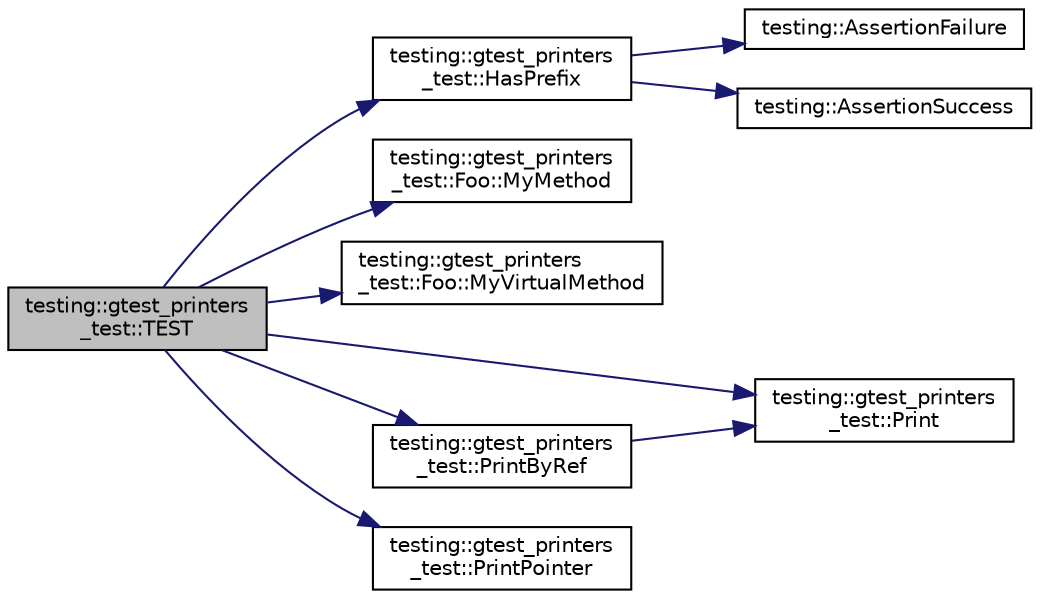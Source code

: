 digraph "testing::gtest_printers_test::TEST"
{
 // LATEX_PDF_SIZE
  bgcolor="transparent";
  edge [fontname="Helvetica",fontsize="10",labelfontname="Helvetica",labelfontsize="10"];
  node [fontname="Helvetica",fontsize="10",shape=record];
  rankdir="LR";
  Node1 [label="testing::gtest_printers\l_test::TEST",height=0.2,width=0.4,color="black", fillcolor="grey75", style="filled", fontcolor="black",tooltip=" "];
  Node1 -> Node2 [color="midnightblue",fontsize="10",style="solid",fontname="Helvetica"];
  Node2 [label="testing::gtest_printers\l_test::HasPrefix",height=0.2,width=0.4,color="black",URL="$namespacetesting_1_1gtest__printers__test.html#abbd436200da6c80944c8a7504fb56ea1",tooltip=" "];
  Node2 -> Node3 [color="midnightblue",fontsize="10",style="solid",fontname="Helvetica"];
  Node3 [label="testing::AssertionFailure",height=0.2,width=0.4,color="black",URL="$namespacetesting.html#a75cb789614cb1c28c34627a4a3c053df",tooltip=" "];
  Node2 -> Node4 [color="midnightblue",fontsize="10",style="solid",fontname="Helvetica"];
  Node4 [label="testing::AssertionSuccess",height=0.2,width=0.4,color="black",URL="$namespacetesting.html#ac1d0baedb17286c5c6c87bd1a45da8ac",tooltip=" "];
  Node1 -> Node5 [color="midnightblue",fontsize="10",style="solid",fontname="Helvetica"];
  Node5 [label="testing::gtest_printers\l_test::Foo::MyMethod",height=0.2,width=0.4,color="black",URL="$structtesting_1_1gtest__printers__test_1_1Foo.html#a703c1159114f3a640b16d470a9613672",tooltip=" "];
  Node1 -> Node6 [color="midnightblue",fontsize="10",style="solid",fontname="Helvetica"];
  Node6 [label="testing::gtest_printers\l_test::Foo::MyVirtualMethod",height=0.2,width=0.4,color="black",URL="$structtesting_1_1gtest__printers__test_1_1Foo.html#a368dc5150b27c2aaca6034830334e1cd",tooltip=" "];
  Node1 -> Node7 [color="midnightblue",fontsize="10",style="solid",fontname="Helvetica"];
  Node7 [label="testing::gtest_printers\l_test::Print",height=0.2,width=0.4,color="black",URL="$namespacetesting_1_1gtest__printers__test.html#ab1fefdb330a473343afa3cc6d46a65f6",tooltip=" "];
  Node1 -> Node8 [color="midnightblue",fontsize="10",style="solid",fontname="Helvetica"];
  Node8 [label="testing::gtest_printers\l_test::PrintByRef",height=0.2,width=0.4,color="black",URL="$namespacetesting_1_1gtest__printers__test.html#a680e1fd7cfbae100466abe89567a0ee9",tooltip=" "];
  Node8 -> Node7 [color="midnightblue",fontsize="10",style="solid",fontname="Helvetica"];
  Node1 -> Node9 [color="midnightblue",fontsize="10",style="solid",fontname="Helvetica"];
  Node9 [label="testing::gtest_printers\l_test::PrintPointer",height=0.2,width=0.4,color="black",URL="$namespacetesting_1_1gtest__printers__test.html#ac1a9747bc3353294dd18c295a03915e2",tooltip=" "];
}

